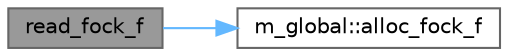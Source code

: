 digraph "read_fock_f"
{
 // LATEX_PDF_SIZE
  bgcolor="transparent";
  edge [fontname=Helvetica,fontsize=10,labelfontname=Helvetica,labelfontsize=10];
  node [fontname=Helvetica,fontsize=10,shape=box,height=0.2,width=0.4];
  rankdir="LR";
  Node1 [label="read_fock_f",height=0.2,width=0.4,color="gray40", fillcolor="grey60", style="filled", fontcolor="black",tooltip=" "];
  Node1 -> Node2 [color="steelblue1",style="solid"];
  Node2 [label="m_global::alloc_fock_f",height=0.2,width=0.4,color="grey40", fillcolor="white", style="filled",URL="$namespacem__global.html#a5ada2f2ef8817bf209e15b468ae4222d",tooltip=" "];
}
